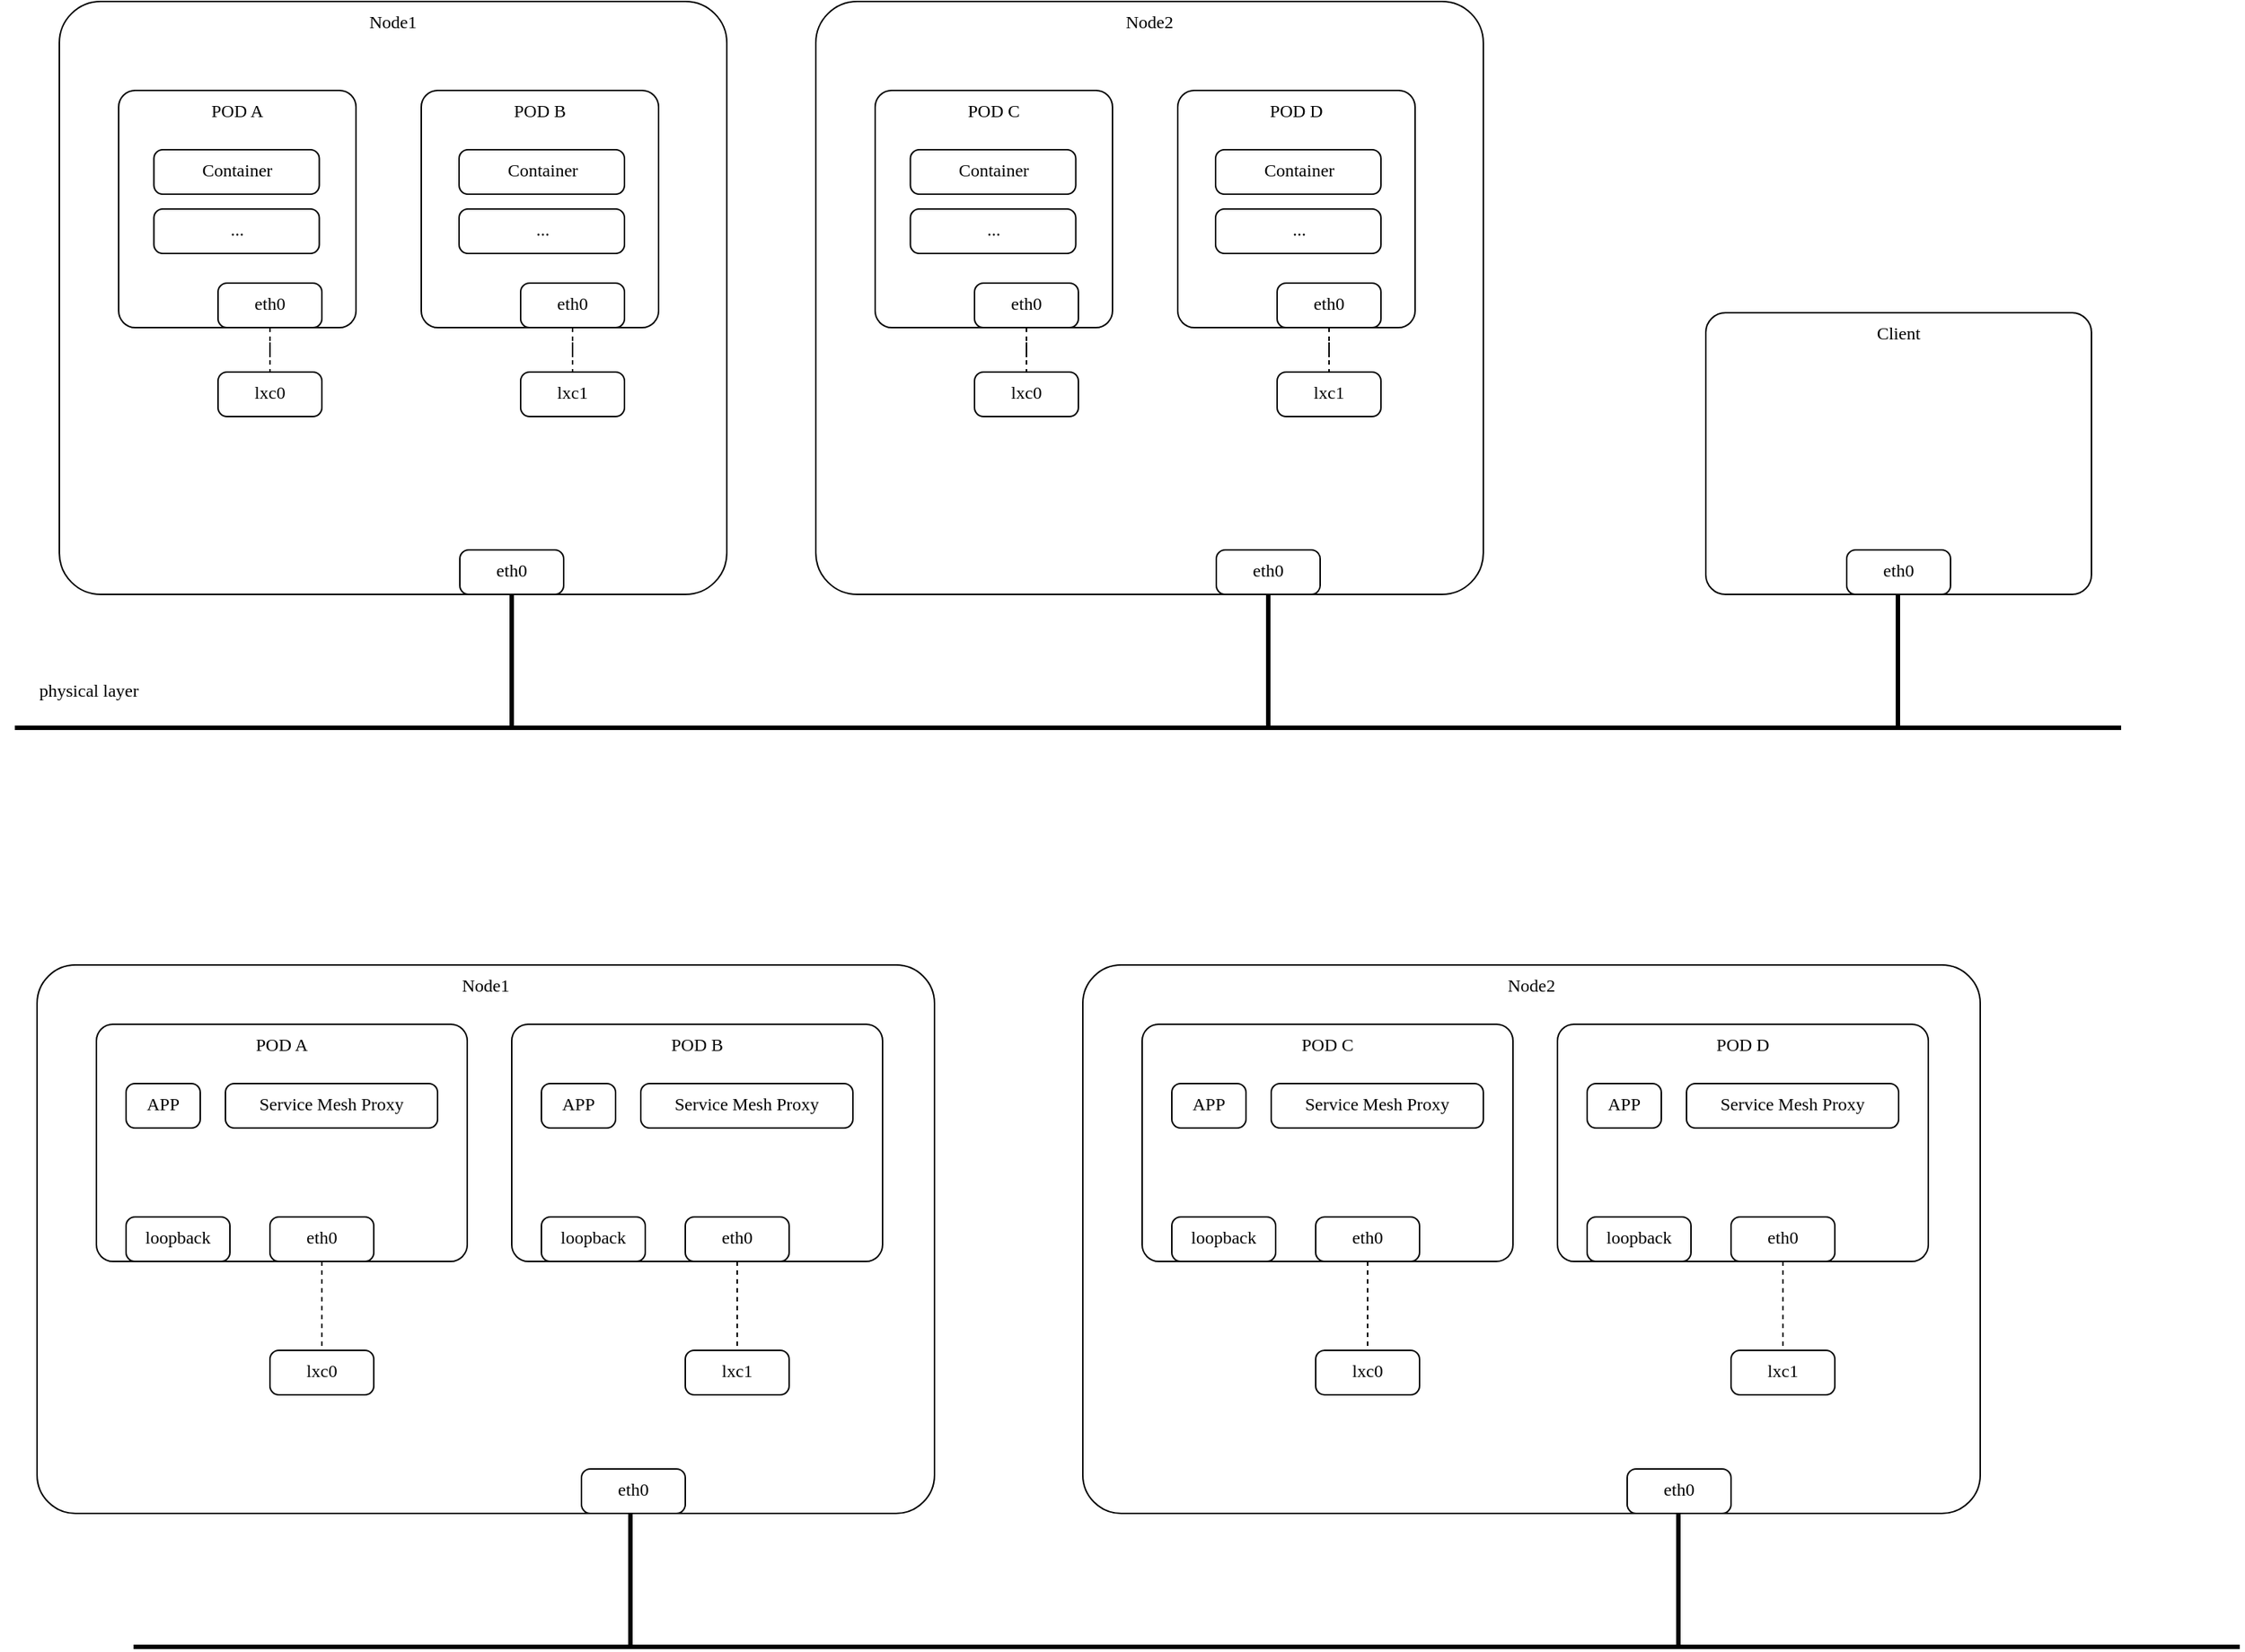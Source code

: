 <mxfile version="21.3.2" type="github">
  <diagram name="第 1 页" id="vNLDc5i9Rt-sk_Q8lJ6u">
    <mxGraphModel dx="952" dy="639" grid="1" gridSize="10" guides="1" tooltips="1" connect="1" arrows="1" fold="1" page="1" pageScale="1" pageWidth="827" pageHeight="1169" math="0" shadow="0">
      <root>
        <mxCell id="0" />
        <mxCell id="1" parent="0" />
        <mxCell id="w4B59_CVPUAiN3qROytd-1" value="&lt;div style=&quot;&quot;&gt;&lt;span style=&quot;font-family: Verdana; background-color: initial;&quot;&gt;Node1&lt;/span&gt;&lt;/div&gt;" style="rounded=1;whiteSpace=wrap;html=1;arcSize=7;align=center;labelPosition=center;verticalLabelPosition=middle;verticalAlign=top;" vertex="1" parent="1">
          <mxGeometry x="160" y="110" width="450" height="400" as="geometry" />
        </mxCell>
        <mxCell id="w4B59_CVPUAiN3qROytd-3" value="&lt;div style=&quot;&quot;&gt;&lt;font face=&quot;Verdana&quot;&gt;POD A&lt;/font&gt;&lt;/div&gt;" style="rounded=1;whiteSpace=wrap;html=1;arcSize=7;align=center;labelPosition=center;verticalLabelPosition=middle;verticalAlign=top;" vertex="1" parent="1">
          <mxGeometry x="200" y="170" width="160" height="160" as="geometry" />
        </mxCell>
        <mxCell id="w4B59_CVPUAiN3qROytd-7" value="&lt;div style=&quot;&quot;&gt;&lt;font face=&quot;Verdana&quot;&gt;POD B&lt;/font&gt;&lt;/div&gt;" style="rounded=1;whiteSpace=wrap;html=1;arcSize=7;align=center;labelPosition=center;verticalLabelPosition=middle;verticalAlign=top;" vertex="1" parent="1">
          <mxGeometry x="404" y="170" width="160" height="160" as="geometry" />
        </mxCell>
        <mxCell id="w4B59_CVPUAiN3qROytd-16" style="edgeStyle=orthogonalEdgeStyle;rounded=0;orthogonalLoop=1;jettySize=auto;html=1;entryX=0.5;entryY=0;entryDx=0;entryDy=0;startArrow=none;startFill=0;endArrow=none;endFill=0;dashed=1;" edge="1" parent="1" source="w4B59_CVPUAiN3qROytd-9" target="w4B59_CVPUAiN3qROytd-14">
          <mxGeometry relative="1" as="geometry" />
        </mxCell>
        <mxCell id="w4B59_CVPUAiN3qROytd-9" value="&lt;div style=&quot;&quot;&gt;&lt;font face=&quot;Verdana&quot;&gt;eth0&lt;/font&gt;&lt;/div&gt;" style="rounded=1;whiteSpace=wrap;html=1;arcSize=20;align=center;labelPosition=center;verticalLabelPosition=middle;verticalAlign=top;" vertex="1" parent="1">
          <mxGeometry x="267" y="300" width="70" height="30" as="geometry" />
        </mxCell>
        <mxCell id="w4B59_CVPUAiN3qROytd-17" style="edgeStyle=orthogonalEdgeStyle;rounded=0;orthogonalLoop=1;jettySize=auto;html=1;entryX=0.5;entryY=0;entryDx=0;entryDy=0;startArrow=none;startFill=0;endArrow=none;endFill=0;dashed=1;" edge="1" parent="1" source="w4B59_CVPUAiN3qROytd-11" target="w4B59_CVPUAiN3qROytd-15">
          <mxGeometry relative="1" as="geometry" />
        </mxCell>
        <mxCell id="w4B59_CVPUAiN3qROytd-11" value="&lt;div style=&quot;&quot;&gt;&lt;font face=&quot;Verdana&quot;&gt;eth0&lt;/font&gt;&lt;/div&gt;" style="rounded=1;whiteSpace=wrap;html=1;arcSize=20;align=center;labelPosition=center;verticalLabelPosition=middle;verticalAlign=top;" vertex="1" parent="1">
          <mxGeometry x="471" y="300" width="70" height="30" as="geometry" />
        </mxCell>
        <mxCell id="w4B59_CVPUAiN3qROytd-13" value="&lt;div style=&quot;&quot;&gt;&lt;font face=&quot;Verdana&quot;&gt;eth0&lt;/font&gt;&lt;/div&gt;" style="rounded=1;whiteSpace=wrap;html=1;arcSize=20;align=center;labelPosition=center;verticalLabelPosition=middle;verticalAlign=top;" vertex="1" parent="1">
          <mxGeometry x="430" y="480" width="70" height="30" as="geometry" />
        </mxCell>
        <mxCell id="w4B59_CVPUAiN3qROytd-14" value="&lt;div style=&quot;&quot;&gt;&lt;font face=&quot;Verdana&quot;&gt;lxc0&lt;/font&gt;&lt;/div&gt;" style="rounded=1;whiteSpace=wrap;html=1;arcSize=20;align=center;labelPosition=center;verticalLabelPosition=middle;verticalAlign=top;" vertex="1" parent="1">
          <mxGeometry x="267" y="360" width="70" height="30" as="geometry" />
        </mxCell>
        <mxCell id="w4B59_CVPUAiN3qROytd-15" value="&lt;div style=&quot;&quot;&gt;&lt;font face=&quot;Verdana&quot;&gt;lxc1&lt;/font&gt;&lt;/div&gt;" style="rounded=1;whiteSpace=wrap;html=1;arcSize=20;align=center;labelPosition=center;verticalLabelPosition=middle;verticalAlign=top;" vertex="1" parent="1">
          <mxGeometry x="471" y="360" width="70" height="30" as="geometry" />
        </mxCell>
        <mxCell id="w4B59_CVPUAiN3qROytd-19" value="&lt;div style=&quot;&quot;&gt;&lt;span style=&quot;font-family: Verdana; background-color: initial;&quot;&gt;Node1&lt;/span&gt;&lt;/div&gt;" style="rounded=1;whiteSpace=wrap;html=1;arcSize=7;align=center;labelPosition=center;verticalLabelPosition=middle;verticalAlign=top;" vertex="1" parent="1">
          <mxGeometry x="145" y="760" width="605" height="370" as="geometry" />
        </mxCell>
        <mxCell id="w4B59_CVPUAiN3qROytd-20" value="&lt;div style=&quot;&quot;&gt;&lt;font face=&quot;Verdana&quot;&gt;POD A&lt;/font&gt;&lt;/div&gt;" style="rounded=1;whiteSpace=wrap;html=1;arcSize=7;align=center;labelPosition=center;verticalLabelPosition=middle;verticalAlign=top;" vertex="1" parent="1">
          <mxGeometry x="185" y="800" width="250" height="160" as="geometry" />
        </mxCell>
        <mxCell id="w4B59_CVPUAiN3qROytd-22" style="edgeStyle=orthogonalEdgeStyle;rounded=0;orthogonalLoop=1;jettySize=auto;html=1;entryX=0.5;entryY=0;entryDx=0;entryDy=0;startArrow=none;startFill=0;endArrow=none;endFill=0;dashed=1;" edge="1" source="w4B59_CVPUAiN3qROytd-23" target="w4B59_CVPUAiN3qROytd-28" parent="1">
          <mxGeometry relative="1" as="geometry" />
        </mxCell>
        <mxCell id="w4B59_CVPUAiN3qROytd-23" value="&lt;div style=&quot;&quot;&gt;&lt;font face=&quot;Verdana&quot;&gt;eth0&lt;/font&gt;&lt;/div&gt;" style="rounded=1;whiteSpace=wrap;html=1;arcSize=20;align=center;labelPosition=center;verticalLabelPosition=middle;verticalAlign=top;" vertex="1" parent="1">
          <mxGeometry x="302" y="930" width="70" height="30" as="geometry" />
        </mxCell>
        <mxCell id="w4B59_CVPUAiN3qROytd-28" value="&lt;div style=&quot;&quot;&gt;&lt;font face=&quot;Verdana&quot;&gt;lxc0&lt;/font&gt;&lt;/div&gt;" style="rounded=1;whiteSpace=wrap;html=1;arcSize=20;align=center;labelPosition=center;verticalLabelPosition=middle;verticalAlign=top;" vertex="1" parent="1">
          <mxGeometry x="302" y="1020" width="70" height="30" as="geometry" />
        </mxCell>
        <mxCell id="w4B59_CVPUAiN3qROytd-32" value="&lt;div style=&quot;&quot;&gt;&lt;font face=&quot;Verdana&quot;&gt;APP&lt;/font&gt;&lt;/div&gt;" style="rounded=1;whiteSpace=wrap;html=1;arcSize=20;align=center;labelPosition=center;verticalLabelPosition=middle;verticalAlign=top;" vertex="1" parent="1">
          <mxGeometry x="205" y="840" width="50" height="30" as="geometry" />
        </mxCell>
        <mxCell id="w4B59_CVPUAiN3qROytd-33" value="&lt;div style=&quot;&quot;&gt;&lt;font face=&quot;Verdana&quot;&gt;Service Mesh Proxy&lt;/font&gt;&lt;/div&gt;" style="rounded=1;whiteSpace=wrap;html=1;arcSize=20;align=center;labelPosition=center;verticalLabelPosition=middle;verticalAlign=top;" vertex="1" parent="1">
          <mxGeometry x="272" y="840" width="143" height="30" as="geometry" />
        </mxCell>
        <mxCell id="w4B59_CVPUAiN3qROytd-34" value="&lt;div style=&quot;&quot;&gt;&lt;font face=&quot;Verdana&quot;&gt;loopback&lt;/font&gt;&lt;/div&gt;" style="rounded=1;whiteSpace=wrap;html=1;arcSize=20;align=center;labelPosition=center;verticalLabelPosition=middle;verticalAlign=top;" vertex="1" parent="1">
          <mxGeometry x="205" y="930" width="70" height="30" as="geometry" />
        </mxCell>
        <mxCell id="w4B59_CVPUAiN3qROytd-35" value="&lt;div style=&quot;&quot;&gt;&lt;font face=&quot;Verdana&quot;&gt;POD B&lt;/font&gt;&lt;/div&gt;" style="rounded=1;whiteSpace=wrap;html=1;arcSize=7;align=center;labelPosition=center;verticalLabelPosition=middle;verticalAlign=top;" vertex="1" parent="1">
          <mxGeometry x="465" y="800" width="250" height="160" as="geometry" />
        </mxCell>
        <mxCell id="w4B59_CVPUAiN3qROytd-36" style="edgeStyle=orthogonalEdgeStyle;rounded=0;orthogonalLoop=1;jettySize=auto;html=1;entryX=0.5;entryY=0;entryDx=0;entryDy=0;startArrow=none;startFill=0;endArrow=none;endFill=0;dashed=1;" edge="1" source="w4B59_CVPUAiN3qROytd-37" target="w4B59_CVPUAiN3qROytd-38" parent="1">
          <mxGeometry relative="1" as="geometry" />
        </mxCell>
        <mxCell id="w4B59_CVPUAiN3qROytd-37" value="&lt;div style=&quot;&quot;&gt;&lt;font face=&quot;Verdana&quot;&gt;eth0&lt;/font&gt;&lt;/div&gt;" style="rounded=1;whiteSpace=wrap;html=1;arcSize=20;align=center;labelPosition=center;verticalLabelPosition=middle;verticalAlign=top;" vertex="1" parent="1">
          <mxGeometry x="582" y="930" width="70" height="30" as="geometry" />
        </mxCell>
        <mxCell id="w4B59_CVPUAiN3qROytd-38" value="&lt;div style=&quot;&quot;&gt;&lt;font face=&quot;Verdana&quot;&gt;lxc1&lt;/font&gt;&lt;/div&gt;" style="rounded=1;whiteSpace=wrap;html=1;arcSize=20;align=center;labelPosition=center;verticalLabelPosition=middle;verticalAlign=top;" vertex="1" parent="1">
          <mxGeometry x="582" y="1020" width="70" height="30" as="geometry" />
        </mxCell>
        <mxCell id="w4B59_CVPUAiN3qROytd-39" value="&lt;div style=&quot;&quot;&gt;&lt;font face=&quot;Verdana&quot;&gt;APP&lt;/font&gt;&lt;/div&gt;" style="rounded=1;whiteSpace=wrap;html=1;arcSize=20;align=center;labelPosition=center;verticalLabelPosition=middle;verticalAlign=top;" vertex="1" parent="1">
          <mxGeometry x="485" y="840" width="50" height="30" as="geometry" />
        </mxCell>
        <mxCell id="w4B59_CVPUAiN3qROytd-40" value="&lt;div style=&quot;&quot;&gt;&lt;font face=&quot;Verdana&quot;&gt;Service Mesh Proxy&lt;/font&gt;&lt;/div&gt;" style="rounded=1;whiteSpace=wrap;html=1;arcSize=20;align=center;labelPosition=center;verticalLabelPosition=middle;verticalAlign=top;" vertex="1" parent="1">
          <mxGeometry x="552" y="840" width="143" height="30" as="geometry" />
        </mxCell>
        <mxCell id="w4B59_CVPUAiN3qROytd-41" value="&lt;div style=&quot;&quot;&gt;&lt;font face=&quot;Verdana&quot;&gt;loopback&lt;/font&gt;&lt;/div&gt;" style="rounded=1;whiteSpace=wrap;html=1;arcSize=20;align=center;labelPosition=center;verticalLabelPosition=middle;verticalAlign=top;" vertex="1" parent="1">
          <mxGeometry x="485" y="930" width="70" height="30" as="geometry" />
        </mxCell>
        <mxCell id="w4B59_CVPUAiN3qROytd-42" value="&lt;div style=&quot;&quot;&gt;&lt;font face=&quot;Verdana&quot;&gt;eth0&lt;/font&gt;&lt;/div&gt;" style="rounded=1;whiteSpace=wrap;html=1;arcSize=20;align=center;labelPosition=center;verticalLabelPosition=middle;verticalAlign=top;" vertex="1" parent="1">
          <mxGeometry x="512" y="1100" width="70" height="30" as="geometry" />
        </mxCell>
        <mxCell id="w4B59_CVPUAiN3qROytd-43" value="&lt;font face=&quot;Verdana&quot;&gt;Container&lt;/font&gt;" style="rounded=1;whiteSpace=wrap;html=1;arcSize=20;align=center;labelPosition=center;verticalLabelPosition=middle;verticalAlign=top;" vertex="1" parent="1">
          <mxGeometry x="223.75" y="210" width="111.5" height="30" as="geometry" />
        </mxCell>
        <mxCell id="w4B59_CVPUAiN3qROytd-44" value="&lt;font face=&quot;Verdana&quot;&gt;...&lt;/font&gt;" style="rounded=1;whiteSpace=wrap;html=1;arcSize=20;align=center;labelPosition=center;verticalLabelPosition=middle;verticalAlign=top;" vertex="1" parent="1">
          <mxGeometry x="223.75" y="250" width="111.5" height="30" as="geometry" />
        </mxCell>
        <mxCell id="w4B59_CVPUAiN3qROytd-45" value="&lt;font face=&quot;Verdana&quot;&gt;Container&lt;/font&gt;" style="rounded=1;whiteSpace=wrap;html=1;arcSize=20;align=center;labelPosition=center;verticalLabelPosition=middle;verticalAlign=top;" vertex="1" parent="1">
          <mxGeometry x="429.5" y="210" width="111.5" height="30" as="geometry" />
        </mxCell>
        <mxCell id="w4B59_CVPUAiN3qROytd-46" value="&lt;font face=&quot;Verdana&quot;&gt;...&lt;/font&gt;" style="rounded=1;whiteSpace=wrap;html=1;arcSize=20;align=center;labelPosition=center;verticalLabelPosition=middle;verticalAlign=top;" vertex="1" parent="1">
          <mxGeometry x="429.5" y="250" width="111.5" height="30" as="geometry" />
        </mxCell>
        <mxCell id="w4B59_CVPUAiN3qROytd-47" value="&lt;div style=&quot;&quot;&gt;&lt;span style=&quot;font-family: Verdana; background-color: initial;&quot;&gt;Node2&lt;/span&gt;&lt;/div&gt;" style="rounded=1;whiteSpace=wrap;html=1;arcSize=7;align=center;labelPosition=center;verticalLabelPosition=middle;verticalAlign=top;" vertex="1" parent="1">
          <mxGeometry x="670" y="110" width="450" height="400" as="geometry" />
        </mxCell>
        <mxCell id="w4B59_CVPUAiN3qROytd-48" value="&lt;div style=&quot;&quot;&gt;&lt;font face=&quot;Verdana&quot;&gt;POD C&lt;/font&gt;&lt;/div&gt;" style="rounded=1;whiteSpace=wrap;html=1;arcSize=7;align=center;labelPosition=center;verticalLabelPosition=middle;verticalAlign=top;" vertex="1" parent="1">
          <mxGeometry x="710" y="170" width="160" height="160" as="geometry" />
        </mxCell>
        <mxCell id="w4B59_CVPUAiN3qROytd-49" value="&lt;div style=&quot;&quot;&gt;&lt;font face=&quot;Verdana&quot;&gt;POD D&lt;/font&gt;&lt;/div&gt;" style="rounded=1;whiteSpace=wrap;html=1;arcSize=7;align=center;labelPosition=center;verticalLabelPosition=middle;verticalAlign=top;" vertex="1" parent="1">
          <mxGeometry x="914" y="170" width="160" height="160" as="geometry" />
        </mxCell>
        <mxCell id="w4B59_CVPUAiN3qROytd-50" style="edgeStyle=orthogonalEdgeStyle;rounded=0;orthogonalLoop=1;jettySize=auto;html=1;entryX=0.5;entryY=0;entryDx=0;entryDy=0;startArrow=none;startFill=0;endArrow=none;endFill=0;dashed=1;" edge="1" source="w4B59_CVPUAiN3qROytd-51" target="w4B59_CVPUAiN3qROytd-55" parent="1">
          <mxGeometry relative="1" as="geometry" />
        </mxCell>
        <mxCell id="w4B59_CVPUAiN3qROytd-51" value="&lt;div style=&quot;&quot;&gt;&lt;font face=&quot;Verdana&quot;&gt;eth0&lt;/font&gt;&lt;/div&gt;" style="rounded=1;whiteSpace=wrap;html=1;arcSize=20;align=center;labelPosition=center;verticalLabelPosition=middle;verticalAlign=top;" vertex="1" parent="1">
          <mxGeometry x="777" y="300" width="70" height="30" as="geometry" />
        </mxCell>
        <mxCell id="w4B59_CVPUAiN3qROytd-52" style="edgeStyle=orthogonalEdgeStyle;rounded=0;orthogonalLoop=1;jettySize=auto;html=1;entryX=0.5;entryY=0;entryDx=0;entryDy=0;startArrow=none;startFill=0;endArrow=none;endFill=0;dashed=1;" edge="1" source="w4B59_CVPUAiN3qROytd-53" target="w4B59_CVPUAiN3qROytd-56" parent="1">
          <mxGeometry relative="1" as="geometry" />
        </mxCell>
        <mxCell id="w4B59_CVPUAiN3qROytd-53" value="&lt;div style=&quot;&quot;&gt;&lt;font face=&quot;Verdana&quot;&gt;eth0&lt;/font&gt;&lt;/div&gt;" style="rounded=1;whiteSpace=wrap;html=1;arcSize=20;align=center;labelPosition=center;verticalLabelPosition=middle;verticalAlign=top;" vertex="1" parent="1">
          <mxGeometry x="981" y="300" width="70" height="30" as="geometry" />
        </mxCell>
        <mxCell id="w4B59_CVPUAiN3qROytd-54" value="&lt;div style=&quot;&quot;&gt;&lt;font face=&quot;Verdana&quot;&gt;eth0&lt;/font&gt;&lt;/div&gt;" style="rounded=1;whiteSpace=wrap;html=1;arcSize=20;align=center;labelPosition=center;verticalLabelPosition=middle;verticalAlign=top;" vertex="1" parent="1">
          <mxGeometry x="940" y="480" width="70" height="30" as="geometry" />
        </mxCell>
        <mxCell id="w4B59_CVPUAiN3qROytd-55" value="&lt;div style=&quot;&quot;&gt;&lt;font face=&quot;Verdana&quot;&gt;lxc0&lt;/font&gt;&lt;/div&gt;" style="rounded=1;whiteSpace=wrap;html=1;arcSize=20;align=center;labelPosition=center;verticalLabelPosition=middle;verticalAlign=top;" vertex="1" parent="1">
          <mxGeometry x="777" y="360" width="70" height="30" as="geometry" />
        </mxCell>
        <mxCell id="w4B59_CVPUAiN3qROytd-56" value="&lt;div style=&quot;&quot;&gt;&lt;font face=&quot;Verdana&quot;&gt;lxc1&lt;/font&gt;&lt;/div&gt;" style="rounded=1;whiteSpace=wrap;html=1;arcSize=20;align=center;labelPosition=center;verticalLabelPosition=middle;verticalAlign=top;" vertex="1" parent="1">
          <mxGeometry x="981" y="360" width="70" height="30" as="geometry" />
        </mxCell>
        <mxCell id="w4B59_CVPUAiN3qROytd-57" value="&lt;font face=&quot;Verdana&quot;&gt;Container&lt;/font&gt;" style="rounded=1;whiteSpace=wrap;html=1;arcSize=20;align=center;labelPosition=center;verticalLabelPosition=middle;verticalAlign=top;" vertex="1" parent="1">
          <mxGeometry x="733.75" y="210" width="111.5" height="30" as="geometry" />
        </mxCell>
        <mxCell id="w4B59_CVPUAiN3qROytd-58" value="&lt;font face=&quot;Verdana&quot;&gt;...&lt;/font&gt;" style="rounded=1;whiteSpace=wrap;html=1;arcSize=20;align=center;labelPosition=center;verticalLabelPosition=middle;verticalAlign=top;" vertex="1" parent="1">
          <mxGeometry x="733.75" y="250" width="111.5" height="30" as="geometry" />
        </mxCell>
        <mxCell id="w4B59_CVPUAiN3qROytd-59" value="&lt;font face=&quot;Verdana&quot;&gt;Container&lt;/font&gt;" style="rounded=1;whiteSpace=wrap;html=1;arcSize=20;align=center;labelPosition=center;verticalLabelPosition=middle;verticalAlign=top;" vertex="1" parent="1">
          <mxGeometry x="939.5" y="210" width="111.5" height="30" as="geometry" />
        </mxCell>
        <mxCell id="w4B59_CVPUAiN3qROytd-60" value="&lt;font face=&quot;Verdana&quot;&gt;...&lt;/font&gt;" style="rounded=1;whiteSpace=wrap;html=1;arcSize=20;align=center;labelPosition=center;verticalLabelPosition=middle;verticalAlign=top;" vertex="1" parent="1">
          <mxGeometry x="939.5" y="250" width="111.5" height="30" as="geometry" />
        </mxCell>
        <mxCell id="w4B59_CVPUAiN3qROytd-61" value="" style="endArrow=none;html=1;rounded=0;entryX=0.5;entryY=1;entryDx=0;entryDy=0;strokeWidth=3;" edge="1" parent="1" target="w4B59_CVPUAiN3qROytd-13">
          <mxGeometry width="50" height="50" relative="1" as="geometry">
            <mxPoint x="465" y="600" as="sourcePoint" />
            <mxPoint x="464" y="540" as="targetPoint" />
          </mxGeometry>
        </mxCell>
        <mxCell id="w4B59_CVPUAiN3qROytd-64" value="" style="endArrow=none;html=1;rounded=0;entryX=0.5;entryY=1;entryDx=0;entryDy=0;strokeWidth=3;" edge="1" parent="1" target="w4B59_CVPUAiN3qROytd-54">
          <mxGeometry width="50" height="50" relative="1" as="geometry">
            <mxPoint x="975" y="600" as="sourcePoint" />
            <mxPoint x="930" y="550" as="targetPoint" />
          </mxGeometry>
        </mxCell>
        <mxCell id="w4B59_CVPUAiN3qROytd-65" value="" style="endArrow=none;html=1;rounded=0;strokeWidth=3;" edge="1" parent="1">
          <mxGeometry width="50" height="50" relative="1" as="geometry">
            <mxPoint x="130" y="600" as="sourcePoint" />
            <mxPoint x="1550" y="600" as="targetPoint" />
          </mxGeometry>
        </mxCell>
        <mxCell id="w4B59_CVPUAiN3qROytd-66" value="&lt;div style=&quot;&quot;&gt;&lt;span style=&quot;font-family: Verdana; background-color: initial;&quot;&gt;Node2&lt;/span&gt;&lt;/div&gt;" style="rounded=1;whiteSpace=wrap;html=1;arcSize=7;align=center;labelPosition=center;verticalLabelPosition=middle;verticalAlign=top;" vertex="1" parent="1">
          <mxGeometry x="850" y="760" width="605" height="370" as="geometry" />
        </mxCell>
        <mxCell id="w4B59_CVPUAiN3qROytd-67" value="&lt;div style=&quot;&quot;&gt;&lt;font face=&quot;Verdana&quot;&gt;POD C&lt;/font&gt;&lt;/div&gt;" style="rounded=1;whiteSpace=wrap;html=1;arcSize=7;align=center;labelPosition=center;verticalLabelPosition=middle;verticalAlign=top;" vertex="1" parent="1">
          <mxGeometry x="890" y="800" width="250" height="160" as="geometry" />
        </mxCell>
        <mxCell id="w4B59_CVPUAiN3qROytd-68" style="edgeStyle=orthogonalEdgeStyle;rounded=0;orthogonalLoop=1;jettySize=auto;html=1;entryX=0.5;entryY=0;entryDx=0;entryDy=0;startArrow=none;startFill=0;endArrow=none;endFill=0;dashed=1;" edge="1" source="w4B59_CVPUAiN3qROytd-69" target="w4B59_CVPUAiN3qROytd-70" parent="1">
          <mxGeometry relative="1" as="geometry" />
        </mxCell>
        <mxCell id="w4B59_CVPUAiN3qROytd-69" value="&lt;div style=&quot;&quot;&gt;&lt;font face=&quot;Verdana&quot;&gt;eth0&lt;/font&gt;&lt;/div&gt;" style="rounded=1;whiteSpace=wrap;html=1;arcSize=20;align=center;labelPosition=center;verticalLabelPosition=middle;verticalAlign=top;" vertex="1" parent="1">
          <mxGeometry x="1007" y="930" width="70" height="30" as="geometry" />
        </mxCell>
        <mxCell id="w4B59_CVPUAiN3qROytd-70" value="&lt;div style=&quot;&quot;&gt;&lt;font face=&quot;Verdana&quot;&gt;lxc0&lt;/font&gt;&lt;/div&gt;" style="rounded=1;whiteSpace=wrap;html=1;arcSize=20;align=center;labelPosition=center;verticalLabelPosition=middle;verticalAlign=top;" vertex="1" parent="1">
          <mxGeometry x="1007" y="1020" width="70" height="30" as="geometry" />
        </mxCell>
        <mxCell id="w4B59_CVPUAiN3qROytd-71" value="&lt;div style=&quot;&quot;&gt;&lt;font face=&quot;Verdana&quot;&gt;APP&lt;/font&gt;&lt;/div&gt;" style="rounded=1;whiteSpace=wrap;html=1;arcSize=20;align=center;labelPosition=center;verticalLabelPosition=middle;verticalAlign=top;" vertex="1" parent="1">
          <mxGeometry x="910" y="840" width="50" height="30" as="geometry" />
        </mxCell>
        <mxCell id="w4B59_CVPUAiN3qROytd-72" value="&lt;div style=&quot;&quot;&gt;&lt;font face=&quot;Verdana&quot;&gt;Service Mesh Proxy&lt;/font&gt;&lt;/div&gt;" style="rounded=1;whiteSpace=wrap;html=1;arcSize=20;align=center;labelPosition=center;verticalLabelPosition=middle;verticalAlign=top;" vertex="1" parent="1">
          <mxGeometry x="977" y="840" width="143" height="30" as="geometry" />
        </mxCell>
        <mxCell id="w4B59_CVPUAiN3qROytd-73" value="&lt;div style=&quot;&quot;&gt;&lt;font face=&quot;Verdana&quot;&gt;loopback&lt;/font&gt;&lt;/div&gt;" style="rounded=1;whiteSpace=wrap;html=1;arcSize=20;align=center;labelPosition=center;verticalLabelPosition=middle;verticalAlign=top;" vertex="1" parent="1">
          <mxGeometry x="910" y="930" width="70" height="30" as="geometry" />
        </mxCell>
        <mxCell id="w4B59_CVPUAiN3qROytd-74" value="&lt;div style=&quot;&quot;&gt;&lt;font face=&quot;Verdana&quot;&gt;POD D&lt;/font&gt;&lt;/div&gt;" style="rounded=1;whiteSpace=wrap;html=1;arcSize=7;align=center;labelPosition=center;verticalLabelPosition=middle;verticalAlign=top;" vertex="1" parent="1">
          <mxGeometry x="1170" y="800" width="250" height="160" as="geometry" />
        </mxCell>
        <mxCell id="w4B59_CVPUAiN3qROytd-75" style="edgeStyle=orthogonalEdgeStyle;rounded=0;orthogonalLoop=1;jettySize=auto;html=1;entryX=0.5;entryY=0;entryDx=0;entryDy=0;startArrow=none;startFill=0;endArrow=none;endFill=0;dashed=1;" edge="1" source="w4B59_CVPUAiN3qROytd-76" target="w4B59_CVPUAiN3qROytd-77" parent="1">
          <mxGeometry relative="1" as="geometry" />
        </mxCell>
        <mxCell id="w4B59_CVPUAiN3qROytd-76" value="&lt;div style=&quot;&quot;&gt;&lt;font face=&quot;Verdana&quot;&gt;eth0&lt;/font&gt;&lt;/div&gt;" style="rounded=1;whiteSpace=wrap;html=1;arcSize=20;align=center;labelPosition=center;verticalLabelPosition=middle;verticalAlign=top;" vertex="1" parent="1">
          <mxGeometry x="1287" y="930" width="70" height="30" as="geometry" />
        </mxCell>
        <mxCell id="w4B59_CVPUAiN3qROytd-77" value="&lt;div style=&quot;&quot;&gt;&lt;font face=&quot;Verdana&quot;&gt;lxc1&lt;/font&gt;&lt;/div&gt;" style="rounded=1;whiteSpace=wrap;html=1;arcSize=20;align=center;labelPosition=center;verticalLabelPosition=middle;verticalAlign=top;" vertex="1" parent="1">
          <mxGeometry x="1287" y="1020" width="70" height="30" as="geometry" />
        </mxCell>
        <mxCell id="w4B59_CVPUAiN3qROytd-78" value="&lt;div style=&quot;&quot;&gt;&lt;font face=&quot;Verdana&quot;&gt;APP&lt;/font&gt;&lt;/div&gt;" style="rounded=1;whiteSpace=wrap;html=1;arcSize=20;align=center;labelPosition=center;verticalLabelPosition=middle;verticalAlign=top;" vertex="1" parent="1">
          <mxGeometry x="1190" y="840" width="50" height="30" as="geometry" />
        </mxCell>
        <mxCell id="w4B59_CVPUAiN3qROytd-79" value="&lt;div style=&quot;&quot;&gt;&lt;font face=&quot;Verdana&quot;&gt;Service Mesh Proxy&lt;/font&gt;&lt;/div&gt;" style="rounded=1;whiteSpace=wrap;html=1;arcSize=20;align=center;labelPosition=center;verticalLabelPosition=middle;verticalAlign=top;" vertex="1" parent="1">
          <mxGeometry x="1257" y="840" width="143" height="30" as="geometry" />
        </mxCell>
        <mxCell id="w4B59_CVPUAiN3qROytd-80" value="&lt;div style=&quot;&quot;&gt;&lt;font face=&quot;Verdana&quot;&gt;loopback&lt;/font&gt;&lt;/div&gt;" style="rounded=1;whiteSpace=wrap;html=1;arcSize=20;align=center;labelPosition=center;verticalLabelPosition=middle;verticalAlign=top;" vertex="1" parent="1">
          <mxGeometry x="1190" y="930" width="70" height="30" as="geometry" />
        </mxCell>
        <mxCell id="w4B59_CVPUAiN3qROytd-81" value="&lt;div style=&quot;&quot;&gt;&lt;font face=&quot;Verdana&quot;&gt;eth0&lt;/font&gt;&lt;/div&gt;" style="rounded=1;whiteSpace=wrap;html=1;arcSize=20;align=center;labelPosition=center;verticalLabelPosition=middle;verticalAlign=top;" vertex="1" parent="1">
          <mxGeometry x="1217" y="1100" width="70" height="30" as="geometry" />
        </mxCell>
        <mxCell id="w4B59_CVPUAiN3qROytd-82" value="&lt;div style=&quot;&quot;&gt;&lt;span style=&quot;font-family: Verdana; background-color: initial;&quot;&gt;Client&lt;/span&gt;&lt;/div&gt;" style="rounded=1;whiteSpace=wrap;html=1;arcSize=7;align=center;labelPosition=center;verticalLabelPosition=middle;verticalAlign=top;" vertex="1" parent="1">
          <mxGeometry x="1270" y="320" width="260" height="190" as="geometry" />
        </mxCell>
        <mxCell id="w4B59_CVPUAiN3qROytd-83" value="&lt;div style=&quot;&quot;&gt;&lt;font face=&quot;Verdana&quot;&gt;eth0&lt;/font&gt;&lt;/div&gt;" style="rounded=1;whiteSpace=wrap;html=1;arcSize=20;align=center;labelPosition=center;verticalLabelPosition=middle;verticalAlign=top;" vertex="1" parent="1">
          <mxGeometry x="1365" y="480" width="70" height="30" as="geometry" />
        </mxCell>
        <mxCell id="w4B59_CVPUAiN3qROytd-84" value="" style="endArrow=none;html=1;rounded=0;entryX=0.5;entryY=1;entryDx=0;entryDy=0;strokeWidth=3;" edge="1" parent="1">
          <mxGeometry width="50" height="50" relative="1" as="geometry">
            <mxPoint x="1399.5" y="600" as="sourcePoint" />
            <mxPoint x="1399.5" y="510" as="targetPoint" />
          </mxGeometry>
        </mxCell>
        <mxCell id="w4B59_CVPUAiN3qROytd-85" value="" style="endArrow=none;html=1;rounded=0;entryX=0.5;entryY=1;entryDx=0;entryDy=0;strokeWidth=3;" edge="1" parent="1">
          <mxGeometry width="50" height="50" relative="1" as="geometry">
            <mxPoint x="545" y="1220" as="sourcePoint" />
            <mxPoint x="545" y="1130" as="targetPoint" />
          </mxGeometry>
        </mxCell>
        <mxCell id="w4B59_CVPUAiN3qROytd-86" value="" style="endArrow=none;html=1;rounded=0;strokeWidth=3;" edge="1" parent="1">
          <mxGeometry width="50" height="50" relative="1" as="geometry">
            <mxPoint x="210" y="1220" as="sourcePoint" />
            <mxPoint x="1630" y="1220" as="targetPoint" />
          </mxGeometry>
        </mxCell>
        <mxCell id="w4B59_CVPUAiN3qROytd-87" value="" style="endArrow=none;html=1;rounded=0;entryX=0.5;entryY=1;entryDx=0;entryDy=0;strokeWidth=3;" edge="1" parent="1">
          <mxGeometry width="50" height="50" relative="1" as="geometry">
            <mxPoint x="1251.5" y="1220" as="sourcePoint" />
            <mxPoint x="1251.5" y="1130" as="targetPoint" />
          </mxGeometry>
        </mxCell>
        <mxCell id="w4B59_CVPUAiN3qROytd-88" value="&lt;font face=&quot;Verdana&quot;&gt;physical layer&lt;/font&gt;" style="text;html=1;strokeColor=none;fillColor=none;align=center;verticalAlign=middle;whiteSpace=wrap;rounded=0;" vertex="1" parent="1">
          <mxGeometry x="120" y="560" width="120" height="30" as="geometry" />
        </mxCell>
      </root>
    </mxGraphModel>
  </diagram>
</mxfile>
